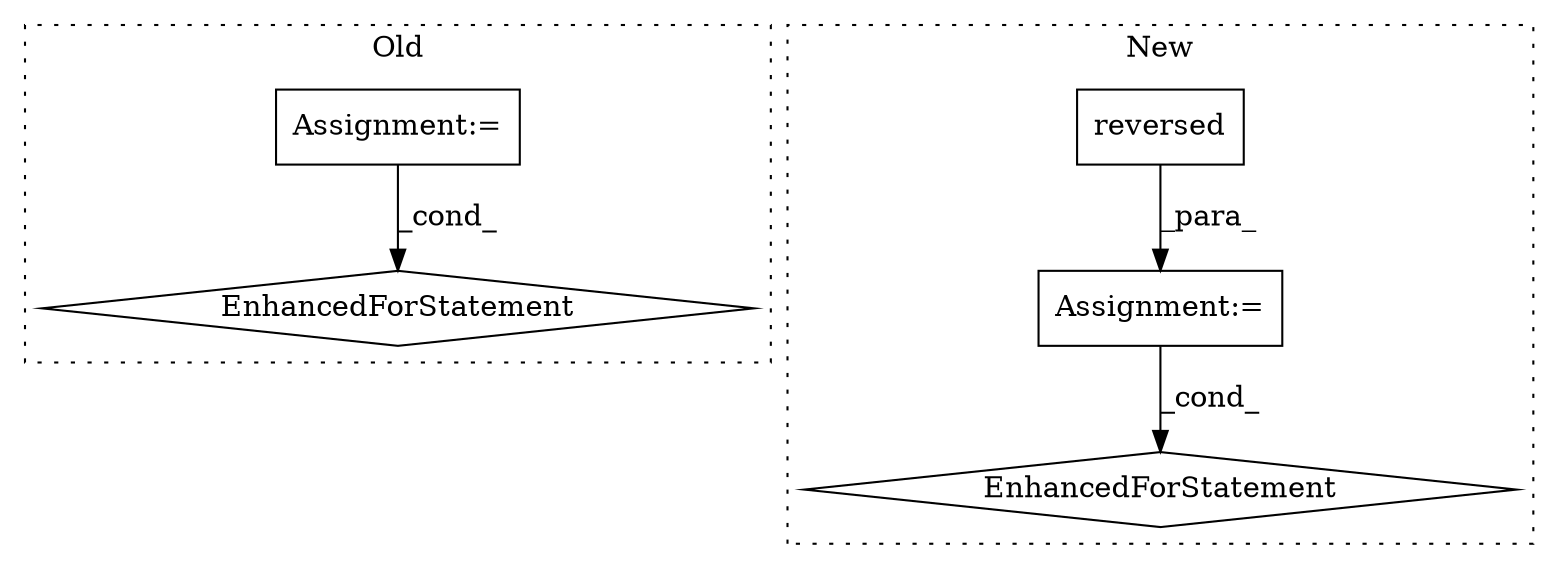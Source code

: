digraph G {
subgraph cluster0 {
1 [label="EnhancedForStatement" a="70" s="3334,3418" l="53,2" shape="diamond"];
3 [label="Assignment:=" a="7" s="3334,3418" l="53,2" shape="box"];
label = "Old";
style="dotted";
}
subgraph cluster1 {
2 [label="reversed" a="32" s="3558,3570" l="9,1" shape="box"];
4 [label="Assignment:=" a="7" s="3446,3571" l="72,3" shape="box"];
5 [label="EnhancedForStatement" a="70" s="3446,3571" l="72,3" shape="diamond"];
label = "New";
style="dotted";
}
2 -> 4 [label="_para_"];
3 -> 1 [label="_cond_"];
4 -> 5 [label="_cond_"];
}